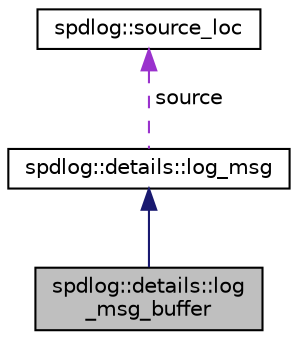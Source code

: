 digraph "spdlog::details::log_msg_buffer"
{
  edge [fontname="Helvetica",fontsize="10",labelfontname="Helvetica",labelfontsize="10"];
  node [fontname="Helvetica",fontsize="10",shape=record];
  Node3 [label="spdlog::details::log\l_msg_buffer",height=0.2,width=0.4,color="black", fillcolor="grey75", style="filled", fontcolor="black"];
  Node4 -> Node3 [dir="back",color="midnightblue",fontsize="10",style="solid",fontname="Helvetica"];
  Node4 [label="spdlog::details::log_msg",height=0.2,width=0.4,color="black", fillcolor="white", style="filled",URL="$structspdlog_1_1details_1_1log__msg.html"];
  Node5 -> Node4 [dir="back",color="darkorchid3",fontsize="10",style="dashed",label=" source" ,fontname="Helvetica"];
  Node5 [label="spdlog::source_loc",height=0.2,width=0.4,color="black", fillcolor="white", style="filled",URL="$structspdlog_1_1source__loc.html"];
}
